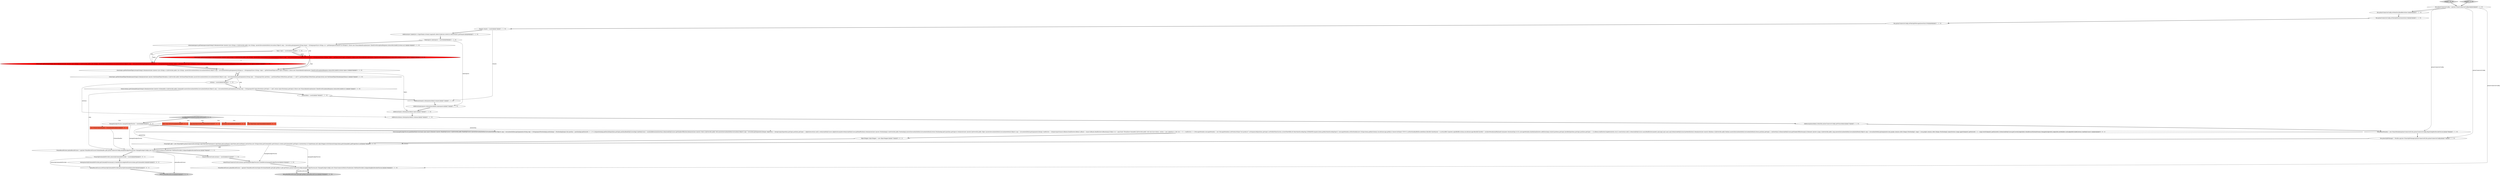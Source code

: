 digraph {
22 [style = filled, label = "Tenants tenants = mock()@@@7@@@['1', '1', '0']", fillcolor = white, shape = ellipse image = "AAA0AAABBB1BBB"];
10 [style = filled, label = "when(topics.getPartitionedTopicList(anyString())).thenAnswer(new Answer<List<String>>(){@Override public List<String> answer(InvocationOnMock invocationOnMock){Object(( args = invocationOnMock.getArguments()String ns = (String)args(0(List<String> topics = getPartitionedTopics(ns)if (topics.isEmpty()) {throw new PulsarAdminException(new ClientErrorException(Response.status(404).build()))}return topics}})@@@35@@@['1', '1', '0']", fillcolor = white, shape = ellipse image = "AAA0AAABBB1BBB"];
2 [style = filled, label = "when(namespaces.getNamespaces(anyString())).thenAnswer(new Answer<List<String>>(){@Override public List<String> answer(InvocationOnMock invocation){Object(( args = invocation.getArguments()String tenant = (String)args(0(List<String> ns = getNamespace(tenant)if (ns.isEmpty()) {throw new PulsarAdminException(new ClientErrorException(Response.status(404).build()))}return ns}})@@@10@@@['1', '1', '0']", fillcolor = white, shape = ellipse image = "AAA0AAABBB1BBB"];
14 [style = filled, label = "when(PulsarConnectorCache.instance.getManagedLedgerFactory()).thenReturn(managedLedgerFactory)@@@192@@@['1', '1', '0']", fillcolor = white, shape = ellipse image = "AAA0AAABBB1BBB"];
20 [style = filled, label = "this.pulsarSplitManager = Mockito.spy(new PulsarSplitManager(pulsarConnectorId,this.pulsarConnectorConfig))@@@77@@@['1', '1', '0']", fillcolor = white, shape = ellipse image = "AAA0AAABBB1BBB"];
26 [style = filled, label = "when(topics.getList(anyString())).thenAnswer(new Answer<List<String>>(){@Override public List<String> answer(InvocationOnMock invocationOnMock){Object(( args = invocationOnMock.getArguments()String ns = (String)args(0(List<String> topics = getTopics(ns)if (topics.isEmpty()) {throw new PulsarAdminException(new ClientErrorException(Response.status(404).build()))}return topics}})@@@23@@@['1', '0', '0']", fillcolor = red, shape = ellipse image = "AAA1AAABBB1BBB"];
38 [style = filled, label = "return pulsarRecordCursor@@@83@@@['0', '0', '1']", fillcolor = lightgray, shape = ellipse image = "AAA0AAABBB3BBB"];
35 [style = filled, label = "mockKeyValueSchemaPulsarRecordCursor['0', '0', '1']", fillcolor = lightgray, shape = diamond image = "AAA0AAABBB3BBB"];
4 [style = filled, label = "when(topics.getPartitionedTopicMetadata(anyString())).thenAnswer(new Answer<PartitionedTopicMetadata>(){@Override public PartitionedTopicMetadata answer(InvocationOnMock invocationOnMock){Object(( args = invocationOnMock.getArguments()String topic = (String)args(0(int partitions = partitionedTopicsToPartitions.get(topic) == null? 0: partitionedTopicsToPartitions.get(topic)return new PartitionedTopicMetadata(partitions)}})@@@47@@@['1', '1', '0']", fillcolor = white, shape = ellipse image = "AAA0AAABBB1BBB"];
43 [style = filled, label = "final TopicName topicName@@@2@@@['0', '0', '1']", fillcolor = tomato, shape = box image = "AAA0AAABBB3BBB"];
27 [style = filled, label = "PulsarConnectorCache.instance = mock()@@@191@@@['1', '1', '0']", fillcolor = white, shape = ellipse image = "AAA0AAABBB1BBB"];
15 [style = filled, label = "doReturn(tenants).when(pulsarAdmin).tenants()@@@71@@@['1', '1', '0']", fillcolor = white, shape = ellipse image = "AAA0AAABBB1BBB"];
6 [style = filled, label = "doReturn(schemas).when(pulsarAdmin).schemas()@@@74@@@['1', '1', '0']", fillcolor = white, shape = ellipse image = "AAA0AAABBB1BBB"];
17 [style = filled, label = "PulsarRecordCursor pulsarRecordCursor = spy(new PulsarRecordCursor(topicsToColumnHandles.get(split.getKey()),split.getValue(),pulsarConnectorConfig,managedLedgerFactory,new ManagedLedgerConfig(),new PulsarConnectorMetricsTracker(new NullStatsProvider()),dispatchingRowDecoderFactory))@@@194@@@['1', '1', '0']", fillcolor = white, shape = ellipse image = "AAA0AAABBB1BBB"];
41 [style = filled, label = "final KeyValueSchema schema@@@2@@@['0', '0', '1']", fillcolor = tomato, shape = box image = "AAA0AAABBB3BBB"];
1 [style = filled, label = "this.pulsarConnectorConfig.setMaxSplitMessageQueueSize(100)@@@6@@@['1', '1', '0']", fillcolor = white, shape = ellipse image = "AAA0AAABBB1BBB"];
28 [style = filled, label = "this.pulsarMetadata = new PulsarMetadata(pulsarConnectorId,this.pulsarConnectorConfig,dispatchingRowDecoderFactory)@@@76@@@['1', '1', '0']", fillcolor = white, shape = ellipse image = "AAA0AAABBB1BBB"];
31 [style = filled, label = "final Long entriesNum@@@2@@@['0', '0', '1']", fillcolor = tomato, shape = box image = "AAA0AAABBB3BBB"];
7 [style = filled, label = "this.pulsarConnectorConfig = spy(new PulsarConnectorConfig())@@@3@@@['1', '1', '0']", fillcolor = white, shape = ellipse image = "AAA0AAABBB1BBB"];
9 [style = filled, label = "this.pulsarRecordCursors.put(split.getKey(),pulsarRecordCursor)@@@195@@@['1', '1', '0']", fillcolor = lightgray, shape = ellipse image = "AAA0AAABBB1BBB"];
29 [style = filled, label = "when(topics.getList(anyString(),any())).thenAnswer(new Answer<List<String>>(){@Override public List<String> answer(InvocationOnMock invocationOnMock){Object(( args = invocationOnMock.getArguments()String ns = (String)args(0(List<String> topics = getTopics(ns)if (topics.isEmpty()) {throw new PulsarAdminException(new ClientErrorException(Response.status(404).build()))}return topics}})@@@23@@@['0', '1', '0']", fillcolor = red, shape = ellipse image = "AAA1AAABBB2BBB"];
39 [style = filled, label = "PulsarSqlSchemaInfoProvider pulsarSqlSchemaInfoProvider = mock()@@@80@@@['0', '0', '1']", fillcolor = white, shape = ellipse image = "AAA0AAABBB3BBB"];
5 [style = filled, label = "setup['1', '0', '0']", fillcolor = lightgray, shape = diamond image = "AAA0AAABBB1BBB"];
33 [style = filled, label = "when(pulsarSqlSchemaInfoProvider.getSchemaByVersion(any())).thenReturn(completedFuture(schema.getSchemaInfo()))@@@81@@@['0', '0', '1']", fillcolor = white, shape = ellipse image = "AAA0AAABBB3BBB"];
37 [style = filled, label = "ManagedLedgerFactory managedLedgerFactory = mock()@@@3@@@['0', '0', '1']", fillcolor = white, shape = ellipse image = "AAA0AAABBB3BBB"];
25 [style = filled, label = "PulsarRecordCursor pulsarRecordCursor = spy(new PulsarRecordCursor(ColumnHandles,split,pulsarConnectorConfig,managedLedgerFactory,new ManagedLedgerConfig(),new PulsarConnectorMetricsTracker(new NullStatsProvider()),dispatchingRowDecoderFactory))@@@79@@@['1', '1', '1']", fillcolor = white, shape = ellipse image = "AAA0AAABBB1BBB"];
30 [style = filled, label = "setup['0', '1', '0']", fillcolor = lightgray, shape = diamond image = "AAA0AAABBB2BBB"];
13 [style = filled, label = "this.pulsarConnectorConfig.setMaxSplitEntryQueueSize(10)@@@5@@@['1', '1', '0']", fillcolor = white, shape = ellipse image = "AAA0AAABBB1BBB"];
36 [style = filled, label = "pulsarRecordCursor.setPulsarSqlSchemaInfoProvider(pulsarSqlSchemaInfoProvider)@@@82@@@['0', '0', '1']", fillcolor = white, shape = ellipse image = "AAA0AAABBB3BBB"];
3 [style = filled, label = "when(schemas.getSchemaInfo(anyString())).thenAnswer(new Answer<SchemaInfo>(){@Override public SchemaInfo answer(InvocationOnMock invocationOnMock){Object(( args = invocationOnMock.getArguments()String topic = (String)args(0(if (topicsToSchemas.get(topic) != null) {return topicsToSchemas.get(topic)}{throw new PulsarAdminException(new ClientErrorException(Response.status(404).build()))}}})@@@57@@@['1', '1', '0']", fillcolor = white, shape = ellipse image = "AAA0AAABBB1BBB"];
40 [style = filled, label = "List<PulsarColumnHandle> ColumnHandles@@@2@@@['0', '0', '1']", fillcolor = tomato, shape = box image = "AAA0AAABBB3BBB"];
0 [style = filled, label = "this.pulsarConnectorConfig.setMaxEntryReadBatchSize(1)@@@4@@@['1', '1', '0']", fillcolor = white, shape = ellipse image = "AAA0AAABBB1BBB"];
32 [style = filled, label = "when(managedLedgerFactory.openReadOnlyCursor(any(),any(),any())).then(new Answer<ReadOnlyCursor>(){@Override public ReadOnlyCursor answer(InvocationOnMock invocationOnMock){Object(( args = invocationOnMock.getArguments()String topic = (String)args(0(PositionImpl positionImpl = (PositionImpl)args(1(int position = positionImpl.getEntryId() == -1? 0: (int)positionImpl.getEntryId()positions.put(topic,position)ReadOnlyCursorImpl readOnlyCursor = mock()doReturn(entriesNum).when(readOnlyCursor).getNumberOfEntries()doAnswer(new Answer<Void>(){@Override public Void answer(InvocationOnMock invocation){Object(( args = invocation.getArguments()Integer skipEntries = (Integer)args(0(positions.put(topic,positions.get(topic) + skipEntries)return null}}).when(readOnlyCursor).skipEntries(anyInt())when(readOnlyCursor.getReadPosition()).thenAnswer(new Answer<PositionImpl>(){@Override public PositionImpl answer(InvocationOnMock invocationOnMock){return PositionImpl.get(0,positions.get(topic))}})doAnswer(new Answer(){@Override public Object answer(InvocationOnMock invocationOnMock){Object(( args = invocationOnMock.getArguments()Integer readEntries = (Integer)args(0(AsyncCallbacks.ReadEntriesCallback callback = (AsyncCallbacks.ReadEntriesCallback)args(2(Object ctx = args(3(new Thread(new Runnable(){@Override public void run(){List<Entry> entries = new LinkedList<>()for (int i = 0 i < readEntries i++){MessageMetadata messageMetadata = new MessageMetadata().setProducerName(\"test-producer\").setSequenceId(positions.get(topic)).setPublishTime(System.currentTimeMillis())if (KeyValueEncodingType.SEPARATED.equals(schema.getKeyValueEncodingType())) {messageMetadata.setPartitionKey(new String(schema.getKeySchema().encode(message.getKey()),Charset.forName(\"UTF-8\"))).setPartitionKeyB64Encoded(false)}ByteBuf dataPayload = io.netty.buffer.Unpooled.copiedBuffer(schema.encode(message))ByteBuf byteBuf = serializeMetadataAndPayload(Commands.ChecksumType.Crc32c,messageMetadata,dataPayload)entries.add(EntryImpl.create(0,positions.get(topic),byteBuf))positions.put(topic,positions.get(topic) + 1)}callback.readEntriesComplete(entries,ctx)}}).start()return null}}).when(readOnlyCursor).asyncReadEntries(anyInt(),anyLong(),any(),any(),any())when(readOnlyCursor.hasMoreEntries()).thenAnswer(new Answer<Boolean>(){@Override public Boolean answer(InvocationOnMock invocationOnMock){return positions.get(topic) < entriesNum}})when(readOnlyCursor.getNumberOfEntries(any())).then(new Answer<Long>(){@Override public Long answer(InvocationOnMock invocationOnMock){Object(( args = invocationOnMock.getArguments()com.google.common.collect.Range<PositionImpl> range = (com.google.common.collect.Range<PositionImpl>)args(0(return (range.upperEndpoint().getEntryId() + 1) - range.lowerEndpoint().getEntryId()}})when(readOnlyCursor.getCurrentLedgerInfo()).thenReturn(MLDataFormats.ManagedLedgerInfo.LedgerInfo.newBuilder().setLedgerId(0).build())return readOnlyCursor}})@@@4@@@['0', '0', '1']", fillcolor = white, shape = ellipse image = "AAA0AAABBB3BBB"];
8 [style = filled, label = "Namespaces namespaces = mock()@@@9@@@['1', '1', '0']", fillcolor = white, shape = ellipse image = "AAA0AAABBB1BBB"];
18 [style = filled, label = "doReturn(new LinkedList<>(topicNames.stream().map(null).collect(Collectors.toSet()))).when(tenants).getTenants()@@@8@@@['1', '1', '0']", fillcolor = white, shape = ellipse image = "AAA0AAABBB1BBB"];
16 [style = filled, label = "doReturn(pulsarAdmin).when(this.pulsarConnectorConfig).getPulsarAdmin()@@@75@@@['1', '1', '0']", fillcolor = white, shape = ellipse image = "AAA0AAABBB1BBB"];
42 [style = filled, label = "KeyValue message@@@2@@@['0', '0', '1']", fillcolor = tomato, shape = box image = "AAA0AAABBB3BBB"];
24 [style = filled, label = "schemas = mock()@@@56@@@['1', '1', '0']", fillcolor = white, shape = ellipse image = "AAA0AAABBB1BBB"];
21 [style = filled, label = "pulsarAdmin = mock()@@@70@@@['1', '1', '0']", fillcolor = white, shape = ellipse image = "AAA0AAABBB1BBB"];
12 [style = filled, label = "doReturn(namespaces).when(pulsarAdmin).namespaces()@@@72@@@['1', '1', '0']", fillcolor = white, shape = ellipse image = "AAA0AAABBB1BBB"];
23 [style = filled, label = "doReturn(topics).when(pulsarAdmin).topics()@@@73@@@['1', '1', '0']", fillcolor = white, shape = ellipse image = "AAA0AAABBB1BBB"];
19 [style = filled, label = "PulsarSplit split = new PulsarSplit(0,pulsarConnectorId.toString(),topicName.getNamespace(),topicName.getLocalName(),topicName.getLocalName(),entriesNum,new String(schema.getSchemaInfo().getSchema()),schema.getSchemaInfo().getType(),0,entriesNum,0,0,TupleDomain.all(),objectMapper.writeValueAsString(schema.getSchemaInfo().getProperties()),null)@@@78@@@['1', '1', '1']", fillcolor = white, shape = ellipse image = "AAA0AAABBB1BBB"];
34 [style = filled, label = "ObjectMapper objectMapper = new ObjectMapper()@@@77@@@['0', '0', '1']", fillcolor = white, shape = ellipse image = "AAA0AAABBB3BBB"];
11 [style = filled, label = "Topics topics = mock()@@@22@@@['1', '1', '0']", fillcolor = white, shape = ellipse image = "AAA0AAABBB1BBB"];
25->38 [style = solid, label="pulsarRecordCursor"];
8->12 [style = solid, label="namespaces"];
11->29 [style = solid, label="topics"];
4->24 [style = bold, label=""];
35->40 [style = dotted, label="true"];
25->39 [style = bold, label=""];
0->13 [style = bold, label=""];
27->14 [style = bold, label=""];
34->19 [style = bold, label=""];
26->10 [style = bold, label=""];
28->20 [style = bold, label=""];
31->19 [style = solid, label="entriesNum"];
21->15 [style = bold, label=""];
17->9 [style = bold, label=""];
31->32 [style = solid, label="entriesNum"];
39->36 [style = solid, label="pulsarSqlSchemaInfoProvider"];
24->6 [style = solid, label="schemas"];
11->29 [style = bold, label=""];
14->17 [style = bold, label=""];
9->17 [style = bold, label=""];
7->0 [style = bold, label=""];
35->42 [style = dotted, label="true"];
4->3 [style = solid, label="args"];
32->34 [style = bold, label=""];
10->4 [style = solid, label="args"];
19->25 [style = solid, label="split"];
35->31 [style = dotted, label="true"];
11->26 [style = solid, label="topics"];
13->1 [style = bold, label=""];
19->25 [style = bold, label=""];
39->33 [style = bold, label=""];
1->22 [style = bold, label=""];
7->20 [style = solid, label="pulsarConnectorConfig"];
25->27 [style = bold, label=""];
7->28 [style = solid, label="pulsarConnectorConfig"];
17->9 [style = solid, label="pulsarRecordCursor"];
22->18 [style = bold, label=""];
7->17 [style = solid, label="pulsarConnectorConfig"];
37->25 [style = solid, label="managedLedgerFactory"];
16->28 [style = bold, label=""];
19->14 [style = solid, label="managedLedgerFactory"];
8->2 [style = bold, label=""];
35->37 [style = bold, label=""];
6->16 [style = bold, label=""];
30->7 [style = bold, label=""];
23->6 [style = bold, label=""];
33->36 [style = bold, label=""];
3->25 [style = solid, label="args"];
2->29 [style = solid, label="args"];
40->25 [style = solid, label="ColumnHandles"];
35->41 [style = dotted, label="true"];
10->4 [style = bold, label=""];
37->32 [style = bold, label=""];
5->7 [style = bold, label=""];
3->21 [style = bold, label=""];
29->10 [style = bold, label=""];
15->12 [style = bold, label=""];
18->8 [style = bold, label=""];
12->23 [style = bold, label=""];
36->38 [style = bold, label=""];
26->10 [style = solid, label="args"];
35->43 [style = dotted, label="true"];
20->19 [style = bold, label=""];
22->15 [style = solid, label="tenants"];
26->29 [style = dashed, label="0"];
24->3 [style = bold, label=""];
2->11 [style = bold, label=""];
2->26 [style = solid, label="args"];
10->23 [style = solid, label="topics"];
29->10 [style = solid, label="args"];
11->26 [style = bold, label=""];
19->17 [style = solid, label="managedLedgerFactory"];
}
